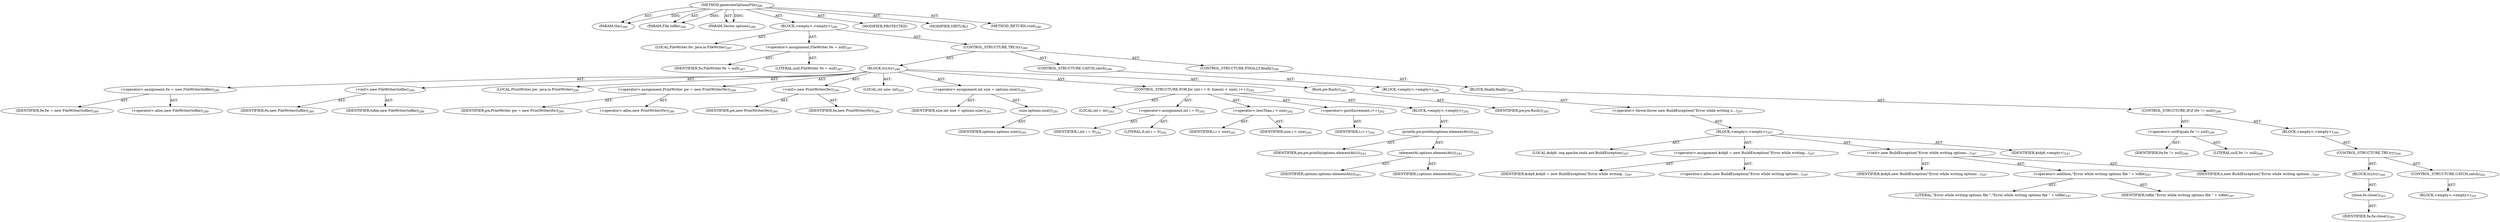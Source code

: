 digraph "generateOptionsFile" {  
"111669149713" [label = <(METHOD,generateOptionsFile)<SUB>286</SUB>> ]
"115964117018" [label = <(PARAM,this)<SUB>286</SUB>> ]
"115964117019" [label = <(PARAM,File tofile)<SUB>286</SUB>> ]
"115964117020" [label = <(PARAM,Vector options)<SUB>286</SUB>> ]
"25769803809" [label = <(BLOCK,&lt;empty&gt;,&lt;empty&gt;)<SUB>286</SUB>> ]
"94489280526" [label = <(LOCAL,FileWriter fw: java.io.FileWriter)<SUB>287</SUB>> ]
"30064771240" [label = <(&lt;operator&gt;.assignment,FileWriter fw = null)<SUB>287</SUB>> ]
"68719476854" [label = <(IDENTIFIER,fw,FileWriter fw = null)<SUB>287</SUB>> ]
"90194313241" [label = <(LITERAL,null,FileWriter fw = null)<SUB>287</SUB>> ]
"47244640266" [label = <(CONTROL_STRUCTURE,TRY,try)<SUB>288</SUB>> ]
"25769803810" [label = <(BLOCK,try,try)<SUB>288</SUB>> ]
"30064771241" [label = <(&lt;operator&gt;.assignment,fw = new FileWriter(tofile))<SUB>289</SUB>> ]
"68719476855" [label = <(IDENTIFIER,fw,fw = new FileWriter(tofile))<SUB>289</SUB>> ]
"30064771242" [label = <(&lt;operator&gt;.alloc,new FileWriter(tofile))<SUB>289</SUB>> ]
"30064771243" [label = <(&lt;init&gt;,new FileWriter(tofile))<SUB>289</SUB>> ]
"68719476856" [label = <(IDENTIFIER,fw,new FileWriter(tofile))<SUB>289</SUB>> ]
"68719476857" [label = <(IDENTIFIER,tofile,new FileWriter(tofile))<SUB>289</SUB>> ]
"94489280527" [label = <(LOCAL,PrintWriter pw: java.io.PrintWriter)<SUB>290</SUB>> ]
"30064771244" [label = <(&lt;operator&gt;.assignment,PrintWriter pw = new PrintWriter(fw))<SUB>290</SUB>> ]
"68719476858" [label = <(IDENTIFIER,pw,PrintWriter pw = new PrintWriter(fw))<SUB>290</SUB>> ]
"30064771245" [label = <(&lt;operator&gt;.alloc,new PrintWriter(fw))<SUB>290</SUB>> ]
"30064771246" [label = <(&lt;init&gt;,new PrintWriter(fw))<SUB>290</SUB>> ]
"68719476859" [label = <(IDENTIFIER,pw,new PrintWriter(fw))<SUB>290</SUB>> ]
"68719476860" [label = <(IDENTIFIER,fw,new PrintWriter(fw))<SUB>290</SUB>> ]
"94489280528" [label = <(LOCAL,int size: int)<SUB>291</SUB>> ]
"30064771247" [label = <(&lt;operator&gt;.assignment,int size = options.size())<SUB>291</SUB>> ]
"68719476861" [label = <(IDENTIFIER,size,int size = options.size())<SUB>291</SUB>> ]
"30064771248" [label = <(size,options.size())<SUB>291</SUB>> ]
"68719476862" [label = <(IDENTIFIER,options,options.size())<SUB>291</SUB>> ]
"47244640267" [label = <(CONTROL_STRUCTURE,FOR,for (int i = 0; Some(i &lt; size); i++))<SUB>292</SUB>> ]
"94489280529" [label = <(LOCAL,int i: int)<SUB>292</SUB>> ]
"30064771249" [label = <(&lt;operator&gt;.assignment,int i = 0)<SUB>292</SUB>> ]
"68719476863" [label = <(IDENTIFIER,i,int i = 0)<SUB>292</SUB>> ]
"90194313242" [label = <(LITERAL,0,int i = 0)<SUB>292</SUB>> ]
"30064771250" [label = <(&lt;operator&gt;.lessThan,i &lt; size)<SUB>292</SUB>> ]
"68719476864" [label = <(IDENTIFIER,i,i &lt; size)<SUB>292</SUB>> ]
"68719476865" [label = <(IDENTIFIER,size,i &lt; size)<SUB>292</SUB>> ]
"30064771251" [label = <(&lt;operator&gt;.postIncrement,i++)<SUB>292</SUB>> ]
"68719476866" [label = <(IDENTIFIER,i,i++)<SUB>292</SUB>> ]
"25769803811" [label = <(BLOCK,&lt;empty&gt;,&lt;empty&gt;)<SUB>292</SUB>> ]
"30064771252" [label = <(println,pw.println(options.elementAt(i)))<SUB>293</SUB>> ]
"68719476867" [label = <(IDENTIFIER,pw,pw.println(options.elementAt(i)))<SUB>293</SUB>> ]
"30064771253" [label = <(elementAt,options.elementAt(i))<SUB>293</SUB>> ]
"68719476868" [label = <(IDENTIFIER,options,options.elementAt(i))<SUB>293</SUB>> ]
"68719476869" [label = <(IDENTIFIER,i,options.elementAt(i))<SUB>293</SUB>> ]
"30064771254" [label = <(flush,pw.flush())<SUB>295</SUB>> ]
"68719476870" [label = <(IDENTIFIER,pw,pw.flush())<SUB>295</SUB>> ]
"47244640268" [label = <(CONTROL_STRUCTURE,CATCH,catch)<SUB>296</SUB>> ]
"25769803812" [label = <(BLOCK,&lt;empty&gt;,&lt;empty&gt;)<SUB>296</SUB>> ]
"30064771255" [label = <(&lt;operator&gt;.throw,throw new BuildException(&quot;Error while writing o...)<SUB>297</SUB>> ]
"25769803813" [label = <(BLOCK,&lt;empty&gt;,&lt;empty&gt;)<SUB>297</SUB>> ]
"94489280530" [label = <(LOCAL,$obj6: org.apache.tools.ant.BuildException)<SUB>297</SUB>> ]
"30064771256" [label = <(&lt;operator&gt;.assignment,$obj6 = new BuildException(&quot;Error while writing...)<SUB>297</SUB>> ]
"68719476871" [label = <(IDENTIFIER,$obj6,$obj6 = new BuildException(&quot;Error while writing...)<SUB>297</SUB>> ]
"30064771257" [label = <(&lt;operator&gt;.alloc,new BuildException(&quot;Error while writing options...)<SUB>297</SUB>> ]
"30064771258" [label = <(&lt;init&gt;,new BuildException(&quot;Error while writing options...)<SUB>297</SUB>> ]
"68719476872" [label = <(IDENTIFIER,$obj6,new BuildException(&quot;Error while writing options...)<SUB>297</SUB>> ]
"30064771259" [label = <(&lt;operator&gt;.addition,&quot;Error while writing options file &quot; + tofile)<SUB>297</SUB>> ]
"90194313243" [label = <(LITERAL,&quot;Error while writing options file &quot;,&quot;Error while writing options file &quot; + tofile)<SUB>297</SUB>> ]
"68719476873" [label = <(IDENTIFIER,tofile,&quot;Error while writing options file &quot; + tofile)<SUB>297</SUB>> ]
"68719476874" [label = <(IDENTIFIER,e,new BuildException(&quot;Error while writing options...)<SUB>297</SUB>> ]
"68719476875" [label = <(IDENTIFIER,$obj6,&lt;empty&gt;)<SUB>297</SUB>> ]
"47244640269" [label = <(CONTROL_STRUCTURE,FINALLY,finally)<SUB>298</SUB>> ]
"25769803814" [label = <(BLOCK,finally,finally)<SUB>298</SUB>> ]
"47244640270" [label = <(CONTROL_STRUCTURE,IF,if (fw != null))<SUB>299</SUB>> ]
"30064771260" [label = <(&lt;operator&gt;.notEquals,fw != null)<SUB>299</SUB>> ]
"68719476876" [label = <(IDENTIFIER,fw,fw != null)<SUB>299</SUB>> ]
"90194313244" [label = <(LITERAL,null,fw != null)<SUB>299</SUB>> ]
"25769803815" [label = <(BLOCK,&lt;empty&gt;,&lt;empty&gt;)<SUB>299</SUB>> ]
"47244640271" [label = <(CONTROL_STRUCTURE,TRY,try)<SUB>300</SUB>> ]
"25769803816" [label = <(BLOCK,try,try)<SUB>300</SUB>> ]
"30064771261" [label = <(close,fw.close())<SUB>301</SUB>> ]
"68719476877" [label = <(IDENTIFIER,fw,fw.close())<SUB>301</SUB>> ]
"47244640272" [label = <(CONTROL_STRUCTURE,CATCH,catch)<SUB>302</SUB>> ]
"25769803817" [label = <(BLOCK,&lt;empty&gt;,&lt;empty&gt;)<SUB>302</SUB>> ]
"133143986219" [label = <(MODIFIER,PROTECTED)> ]
"133143986220" [label = <(MODIFIER,VIRTUAL)> ]
"128849018897" [label = <(METHOD_RETURN,void)<SUB>286</SUB>> ]
  "111669149713" -> "115964117018"  [ label = "AST: "] 
  "111669149713" -> "115964117019"  [ label = "AST: "] 
  "111669149713" -> "115964117020"  [ label = "AST: "] 
  "111669149713" -> "25769803809"  [ label = "AST: "] 
  "111669149713" -> "133143986219"  [ label = "AST: "] 
  "111669149713" -> "133143986220"  [ label = "AST: "] 
  "111669149713" -> "128849018897"  [ label = "AST: "] 
  "25769803809" -> "94489280526"  [ label = "AST: "] 
  "25769803809" -> "30064771240"  [ label = "AST: "] 
  "25769803809" -> "47244640266"  [ label = "AST: "] 
  "30064771240" -> "68719476854"  [ label = "AST: "] 
  "30064771240" -> "90194313241"  [ label = "AST: "] 
  "47244640266" -> "25769803810"  [ label = "AST: "] 
  "47244640266" -> "47244640268"  [ label = "AST: "] 
  "47244640266" -> "47244640269"  [ label = "AST: "] 
  "25769803810" -> "30064771241"  [ label = "AST: "] 
  "25769803810" -> "30064771243"  [ label = "AST: "] 
  "25769803810" -> "94489280527"  [ label = "AST: "] 
  "25769803810" -> "30064771244"  [ label = "AST: "] 
  "25769803810" -> "30064771246"  [ label = "AST: "] 
  "25769803810" -> "94489280528"  [ label = "AST: "] 
  "25769803810" -> "30064771247"  [ label = "AST: "] 
  "25769803810" -> "47244640267"  [ label = "AST: "] 
  "25769803810" -> "30064771254"  [ label = "AST: "] 
  "30064771241" -> "68719476855"  [ label = "AST: "] 
  "30064771241" -> "30064771242"  [ label = "AST: "] 
  "30064771243" -> "68719476856"  [ label = "AST: "] 
  "30064771243" -> "68719476857"  [ label = "AST: "] 
  "30064771244" -> "68719476858"  [ label = "AST: "] 
  "30064771244" -> "30064771245"  [ label = "AST: "] 
  "30064771246" -> "68719476859"  [ label = "AST: "] 
  "30064771246" -> "68719476860"  [ label = "AST: "] 
  "30064771247" -> "68719476861"  [ label = "AST: "] 
  "30064771247" -> "30064771248"  [ label = "AST: "] 
  "30064771248" -> "68719476862"  [ label = "AST: "] 
  "47244640267" -> "94489280529"  [ label = "AST: "] 
  "47244640267" -> "30064771249"  [ label = "AST: "] 
  "47244640267" -> "30064771250"  [ label = "AST: "] 
  "47244640267" -> "30064771251"  [ label = "AST: "] 
  "47244640267" -> "25769803811"  [ label = "AST: "] 
  "30064771249" -> "68719476863"  [ label = "AST: "] 
  "30064771249" -> "90194313242"  [ label = "AST: "] 
  "30064771250" -> "68719476864"  [ label = "AST: "] 
  "30064771250" -> "68719476865"  [ label = "AST: "] 
  "30064771251" -> "68719476866"  [ label = "AST: "] 
  "25769803811" -> "30064771252"  [ label = "AST: "] 
  "30064771252" -> "68719476867"  [ label = "AST: "] 
  "30064771252" -> "30064771253"  [ label = "AST: "] 
  "30064771253" -> "68719476868"  [ label = "AST: "] 
  "30064771253" -> "68719476869"  [ label = "AST: "] 
  "30064771254" -> "68719476870"  [ label = "AST: "] 
  "47244640268" -> "25769803812"  [ label = "AST: "] 
  "25769803812" -> "30064771255"  [ label = "AST: "] 
  "30064771255" -> "25769803813"  [ label = "AST: "] 
  "25769803813" -> "94489280530"  [ label = "AST: "] 
  "25769803813" -> "30064771256"  [ label = "AST: "] 
  "25769803813" -> "30064771258"  [ label = "AST: "] 
  "25769803813" -> "68719476875"  [ label = "AST: "] 
  "30064771256" -> "68719476871"  [ label = "AST: "] 
  "30064771256" -> "30064771257"  [ label = "AST: "] 
  "30064771258" -> "68719476872"  [ label = "AST: "] 
  "30064771258" -> "30064771259"  [ label = "AST: "] 
  "30064771258" -> "68719476874"  [ label = "AST: "] 
  "30064771259" -> "90194313243"  [ label = "AST: "] 
  "30064771259" -> "68719476873"  [ label = "AST: "] 
  "47244640269" -> "25769803814"  [ label = "AST: "] 
  "25769803814" -> "47244640270"  [ label = "AST: "] 
  "47244640270" -> "30064771260"  [ label = "AST: "] 
  "47244640270" -> "25769803815"  [ label = "AST: "] 
  "30064771260" -> "68719476876"  [ label = "AST: "] 
  "30064771260" -> "90194313244"  [ label = "AST: "] 
  "25769803815" -> "47244640271"  [ label = "AST: "] 
  "47244640271" -> "25769803816"  [ label = "AST: "] 
  "47244640271" -> "47244640272"  [ label = "AST: "] 
  "25769803816" -> "30064771261"  [ label = "AST: "] 
  "30064771261" -> "68719476877"  [ label = "AST: "] 
  "47244640272" -> "25769803817"  [ label = "AST: "] 
  "111669149713" -> "115964117018"  [ label = "DDG: "] 
  "111669149713" -> "115964117019"  [ label = "DDG: "] 
  "111669149713" -> "115964117020"  [ label = "DDG: "] 
}
